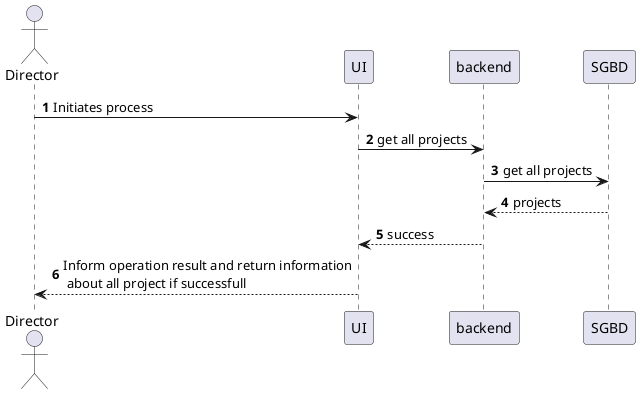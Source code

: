 @startuml
'https://plantuml.com/sequence-diagram

autonumber

autonumber
actor Director as dir
participant UI as ui
participant backend as bck
participant "SGBD" as db


dir-> ui : Initiates process
ui-> bck : get all projects
bck -> db : get all projects
db --> bck : projects
bck--> ui : success
ui --> dir : Inform operation result and return information\n about all project if successfull



@enduml